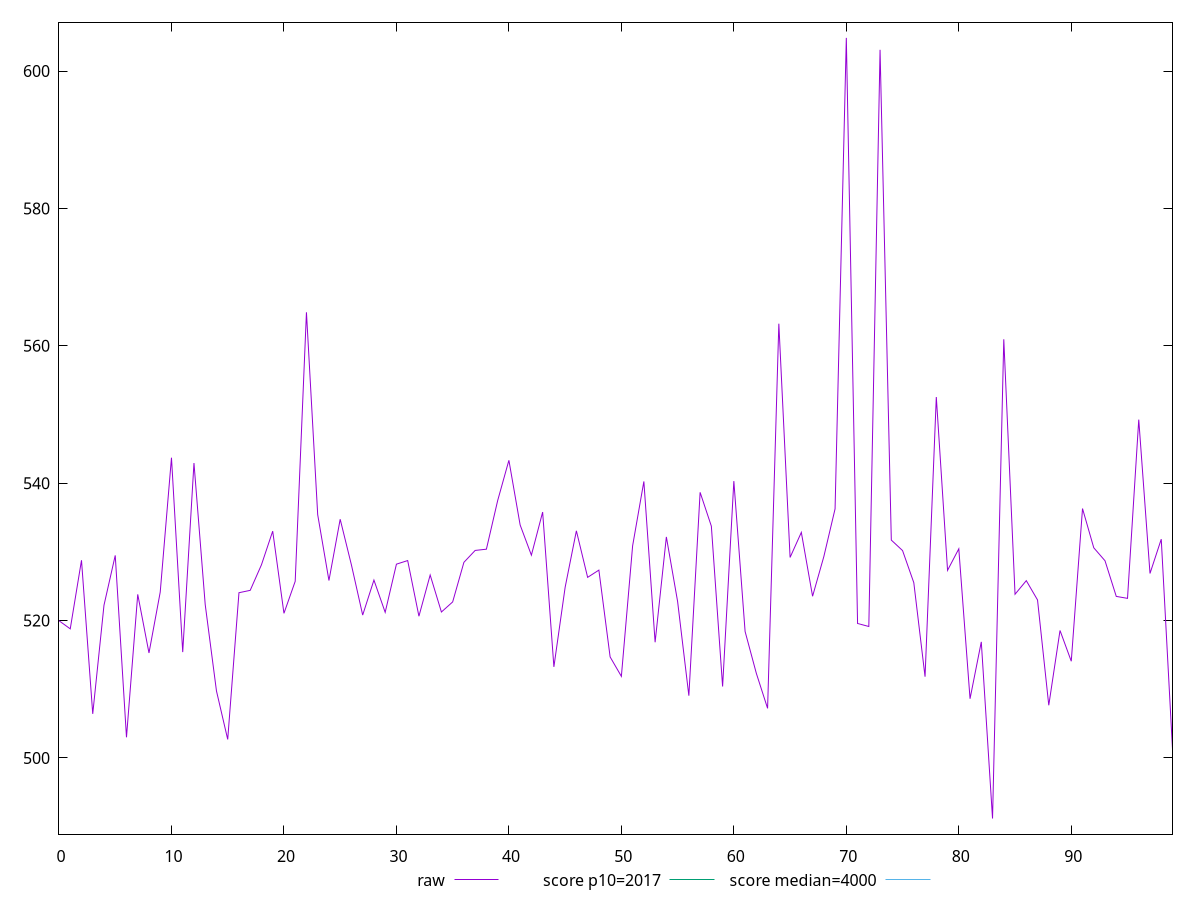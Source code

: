 reset

$raw <<EOF
0 519.9760000000001
1 518.7959999999998
2 528.78
3 506.42
4 522.2360000000001
5 529.4879999999999
6 503.0079999999999
7 523.816
8 515.2840000000001
9 524.152
10 543.7080000000001
11 515.4079999999999
12 542.932
13 522.324
14 509.756
15 502.7000000000001
16 524.0560000000002
17 524.3999999999997
18 528.1200000000001
19 533.0199999999999
20 521.056
21 525.7119999999999
22 564.8759999999997
23 535.4200000000001
24 525.8319999999999
25 534.7519999999998
26 528.0919999999999
27 520.8040000000001
28 525.896
29 521.2000000000002
30 528.2119999999998
31 528.7360000000001
32 520.6359999999999
33 526.636
34 521.2479999999999
35 522.716
36 528.48
37 530.212
38 530.392
39 537.4599999999998
40 543.332
41 533.9159999999999
42 529.5239999999998
43 535.796
44 513.2599999999999
45 524.844
46 533.0680000000001
47 526.2919999999999
48 527.3479999999998
49 514.708
50 511.8800000000001
51 530.8839999999999
52 540.256
53 516.8439999999999
54 532.18
55 522.7719999999999
56 509.064
57 538.6719999999999
58 533.744
59 510.39999999999986
60 540.3079999999999
61 518.4119999999999
62 512.3159999999999
63 507.21999999999997
64 563.224
65 529.192
66 532.8399999999998
67 523.5399999999998
68 529.312
69 536.2639999999999
70 604.8239999999998
71 519.5759999999999
72 519.1400000000001
73 603.0920000000001
74 531.7160000000001
75 530.1919999999999
76 525.5159999999998
77 511.8280000000001
78 552.5479999999999
79 527.312
80 530.448
81 508.6199999999998
82 516.9
83 491.1840000000001
84 560.9480000000001
85 523.8319999999999
86 525.8120000000001
87 523.0039999999999
88 507.6679999999999
89 518.5600000000001
90 514.08
91 536.3079999999998
92 530.5959999999999
93 528.708
94 523.52
95 523.2360000000002
96 549.2559999999999
97 526.8599999999999
98 531.8519999999996
99 501.27600000000007
EOF

set key outside below
set xrange [0:99]
set yrange [488.91120000000006:607.0967999999998]
set trange [488.91120000000006:607.0967999999998]
set terminal svg size 640, 490 enhanced background rgb 'white'
set output "report_00007_2020-12-11T15:55:29.892Z/mainthread-work-breakdown/samples/pages+cached+noexternal+nofonts+nosvg+noimg/raw/values.svg"

plot $raw title "raw" with line, \
     2017 title "score p10=2017", \
     4000 title "score median=4000"

reset

